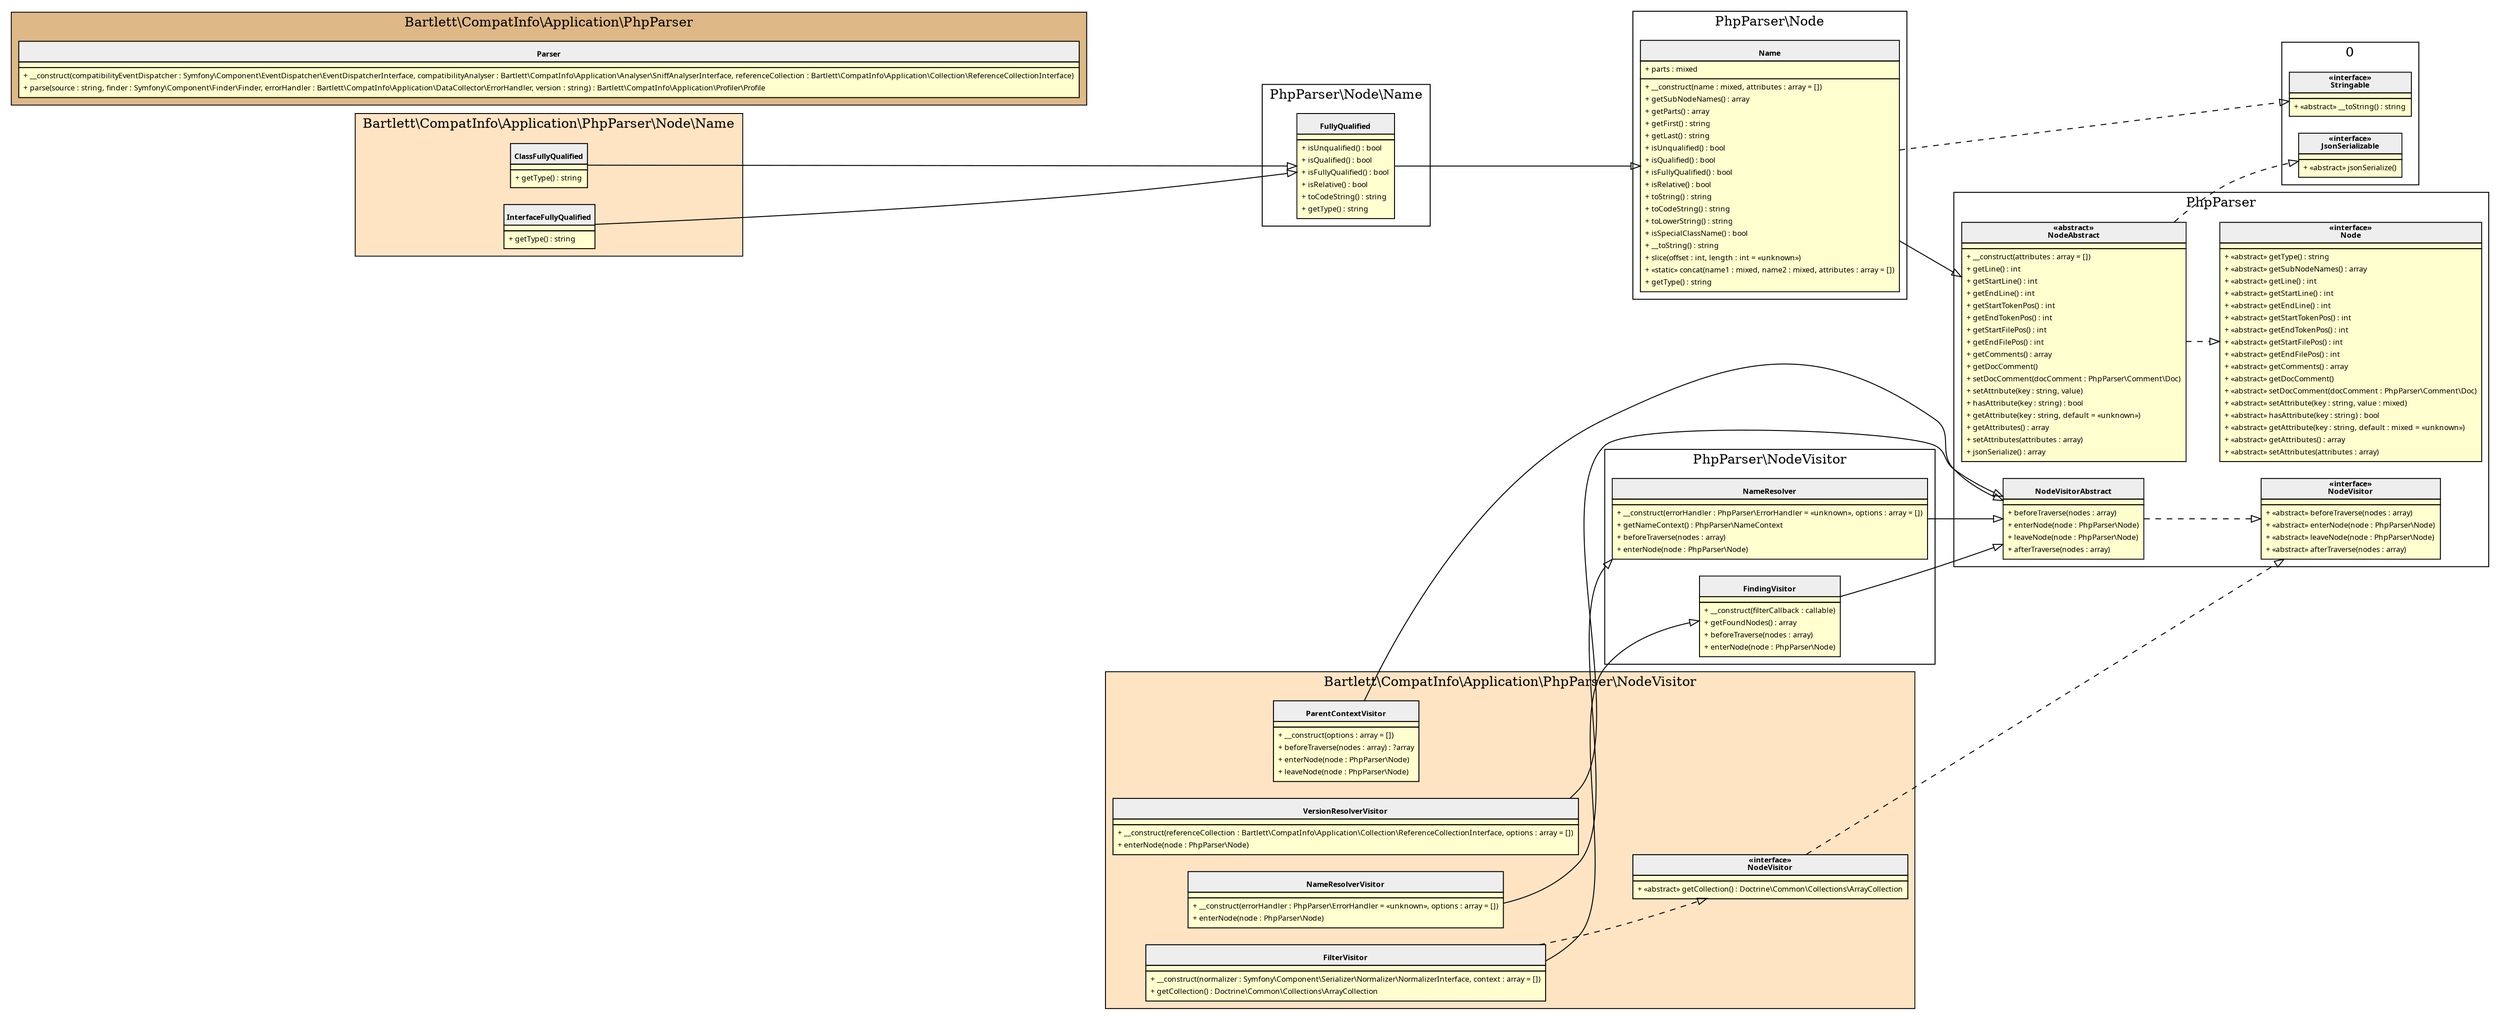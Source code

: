 digraph {
  graph [name="G" overlap="false" rankdir="LR" bgcolor="transparent"]
  node [fontname="Verdana" fontsize=8 shape="none" margin=0 fillcolor="#FEFECE" style="filled"]
  edge [fontname="Verdana" fontsize=8]
  subgraph cluster_0 {
    graph [bgcolor="Bisque"]
    label = "Bartlett\\CompatInfo\\Application\\PhpParser\\Node\\Name"
    "Bartlett\\CompatInfo\\Application\\PhpParser\\Node\\Name\\ClassFullyQualified" [shape="none" label=<
<table cellspacing="0" border="0" cellborder="1">
    <tr><td bgcolor="#eeeeee"><b><br/>ClassFullyQualified</b></td></tr>
    <tr><td></td></tr>
    <tr><td><table border="0" cellspacing="0" cellpadding="2">
    <tr><td align="left">+ getType() : string</td></tr>
</table></td></tr>
</table>>]
    "Bartlett\\CompatInfo\\Application\\PhpParser\\Node\\Name\\InterfaceFullyQualified" [shape="none" label=<
<table cellspacing="0" border="0" cellborder="1">
    <tr><td bgcolor="#eeeeee"><b><br/>InterfaceFullyQualified</b></td></tr>
    <tr><td></td></tr>
    <tr><td><table border="0" cellspacing="0" cellpadding="2">
    <tr><td align="left">+ getType() : string</td></tr>
</table></td></tr>
</table>>]
  }
  subgraph cluster_1 {
    label = "PhpParser\\Node\\Name"
    "PhpParser\\Node\\Name\\FullyQualified" [shape="none" label=<
<table cellspacing="0" border="0" cellborder="1">
    <tr><td bgcolor="#eeeeee"><b><br/>FullyQualified</b></td></tr>
    <tr><td></td></tr>
    <tr><td><table border="0" cellspacing="0" cellpadding="2">
    <tr><td align="left">+ isUnqualified() : bool</td></tr>
    <tr><td align="left">+ isQualified() : bool</td></tr>
    <tr><td align="left">+ isFullyQualified() : bool</td></tr>
    <tr><td align="left">+ isRelative() : bool</td></tr>
    <tr><td align="left">+ toCodeString() : string</td></tr>
    <tr><td align="left">+ getType() : string</td></tr>
</table></td></tr>
</table>>]
  }
  subgraph cluster_2 {
    label = "PhpParser\\Node"
    "PhpParser\\Node\\Name" [shape="none" label=<
<table cellspacing="0" border="0" cellborder="1">
    <tr><td bgcolor="#eeeeee"><b><br/>Name</b></td></tr>
    <tr><td><table border="0" cellspacing="0" cellpadding="2">
    <tr><td align="left">+ parts : mixed</td></tr>
</table></td></tr>
    <tr><td><table border="0" cellspacing="0" cellpadding="2">
    <tr><td align="left">+ __construct(name : mixed, attributes : array = [])</td></tr>
    <tr><td align="left">+ getSubNodeNames() : array</td></tr>
    <tr><td align="left">+ getParts() : array</td></tr>
    <tr><td align="left">+ getFirst() : string</td></tr>
    <tr><td align="left">+ getLast() : string</td></tr>
    <tr><td align="left">+ isUnqualified() : bool</td></tr>
    <tr><td align="left">+ isQualified() : bool</td></tr>
    <tr><td align="left">+ isFullyQualified() : bool</td></tr>
    <tr><td align="left">+ isRelative() : bool</td></tr>
    <tr><td align="left">+ toString() : string</td></tr>
    <tr><td align="left">+ toCodeString() : string</td></tr>
    <tr><td align="left">+ toLowerString() : string</td></tr>
    <tr><td align="left">+ isSpecialClassName() : bool</td></tr>
    <tr><td align="left">+ __toString() : string</td></tr>
    <tr><td align="left">+ slice(offset : int, length : int = «unknown»)</td></tr>
    <tr><td align="left">+ «static» concat(name1 : mixed, name2 : mixed, attributes : array = [])</td></tr>
    <tr><td align="left">+ getType() : string</td></tr>
</table></td></tr>
</table>>]
  }
  subgraph cluster_3 {
    label = "PhpParser"
    "PhpParser\\NodeAbstract" [shape="none" label=<
<table cellspacing="0" border="0" cellborder="1">
    <tr><td bgcolor="#eeeeee"><b>«abstract»<br/>NodeAbstract</b></td></tr>
    <tr><td></td></tr>
    <tr><td><table border="0" cellspacing="0" cellpadding="2">
    <tr><td align="left">+ __construct(attributes : array = [])</td></tr>
    <tr><td align="left">+ getLine() : int</td></tr>
    <tr><td align="left">+ getStartLine() : int</td></tr>
    <tr><td align="left">+ getEndLine() : int</td></tr>
    <tr><td align="left">+ getStartTokenPos() : int</td></tr>
    <tr><td align="left">+ getEndTokenPos() : int</td></tr>
    <tr><td align="left">+ getStartFilePos() : int</td></tr>
    <tr><td align="left">+ getEndFilePos() : int</td></tr>
    <tr><td align="left">+ getComments() : array</td></tr>
    <tr><td align="left">+ getDocComment()</td></tr>
    <tr><td align="left">+ setDocComment(docComment : PhpParser\\Comment\\Doc)</td></tr>
    <tr><td align="left">+ setAttribute(key : string, value)</td></tr>
    <tr><td align="left">+ hasAttribute(key : string) : bool</td></tr>
    <tr><td align="left">+ getAttribute(key : string, default = «unknown»)</td></tr>
    <tr><td align="left">+ getAttributes() : array</td></tr>
    <tr><td align="left">+ setAttributes(attributes : array)</td></tr>
    <tr><td align="left">+ jsonSerialize() : array</td></tr>
</table></td></tr>
</table>>]
    "PhpParser\\Node" [shape="none" label=<
<table cellspacing="0" border="0" cellborder="1">
    <tr><td bgcolor="#eeeeee"><b>«interface»<br/>Node</b></td></tr>
    <tr><td></td></tr>
    <tr><td><table border="0" cellspacing="0" cellpadding="2">
    <tr><td align="left">+ «abstract» getType() : string</td></tr>
    <tr><td align="left">+ «abstract» getSubNodeNames() : array</td></tr>
    <tr><td align="left">+ «abstract» getLine() : int</td></tr>
    <tr><td align="left">+ «abstract» getStartLine() : int</td></tr>
    <tr><td align="left">+ «abstract» getEndLine() : int</td></tr>
    <tr><td align="left">+ «abstract» getStartTokenPos() : int</td></tr>
    <tr><td align="left">+ «abstract» getEndTokenPos() : int</td></tr>
    <tr><td align="left">+ «abstract» getStartFilePos() : int</td></tr>
    <tr><td align="left">+ «abstract» getEndFilePos() : int</td></tr>
    <tr><td align="left">+ «abstract» getComments() : array</td></tr>
    <tr><td align="left">+ «abstract» getDocComment()</td></tr>
    <tr><td align="left">+ «abstract» setDocComment(docComment : PhpParser\\Comment\\Doc)</td></tr>
    <tr><td align="left">+ «abstract» setAttribute(key : string, value : mixed)</td></tr>
    <tr><td align="left">+ «abstract» hasAttribute(key : string) : bool</td></tr>
    <tr><td align="left">+ «abstract» getAttribute(key : string, default : mixed = «unknown»)</td></tr>
    <tr><td align="left">+ «abstract» getAttributes() : array</td></tr>
    <tr><td align="left">+ «abstract» setAttributes(attributes : array)</td></tr>
</table></td></tr>
</table>>]
    "PhpParser\\NodeVisitorAbstract" [shape="none" label=<
<table cellspacing="0" border="0" cellborder="1">
    <tr><td bgcolor="#eeeeee"><b><br/>NodeVisitorAbstract</b></td></tr>
    <tr><td></td></tr>
    <tr><td><table border="0" cellspacing="0" cellpadding="2">
    <tr><td align="left">+ beforeTraverse(nodes : array)</td></tr>
    <tr><td align="left">+ enterNode(node : PhpParser\\Node)</td></tr>
    <tr><td align="left">+ leaveNode(node : PhpParser\\Node)</td></tr>
    <tr><td align="left">+ afterTraverse(nodes : array)</td></tr>
</table></td></tr>
</table>>]
    "PhpParser\\NodeVisitor" [shape="none" label=<
<table cellspacing="0" border="0" cellborder="1">
    <tr><td bgcolor="#eeeeee"><b>«interface»<br/>NodeVisitor</b></td></tr>
    <tr><td></td></tr>
    <tr><td><table border="0" cellspacing="0" cellpadding="2">
    <tr><td align="left">+ «abstract» beforeTraverse(nodes : array)</td></tr>
    <tr><td align="left">+ «abstract» enterNode(node : PhpParser\\Node)</td></tr>
    <tr><td align="left">+ «abstract» leaveNode(node : PhpParser\\Node)</td></tr>
    <tr><td align="left">+ «abstract» afterTraverse(nodes : array)</td></tr>
</table></td></tr>
</table>>]
  }
  subgraph cluster_4 {
    label = 0
    "JsonSerializable" [shape="none" label=<
<table cellspacing="0" border="0" cellborder="1">
    <tr><td bgcolor="#eeeeee"><b>«interface»<br/>JsonSerializable</b></td></tr>
    <tr><td></td></tr>
    <tr><td><table border="0" cellspacing="0" cellpadding="2">
    <tr><td align="left">+ «abstract» jsonSerialize()</td></tr>
</table></td></tr>
</table>>]
    "Stringable" [shape="none" label=<
<table cellspacing="0" border="0" cellborder="1">
    <tr><td bgcolor="#eeeeee"><b>«interface»<br/>Stringable</b></td></tr>
    <tr><td></td></tr>
    <tr><td><table border="0" cellspacing="0" cellpadding="2">
    <tr><td align="left">+ «abstract» __toString() : string</td></tr>
</table></td></tr>
</table>>]
  }
  subgraph cluster_5 {
    graph [bgcolor="Bisque"]
    label = "Bartlett\\CompatInfo\\Application\\PhpParser\\NodeVisitor"
    "Bartlett\\CompatInfo\\Application\\PhpParser\\NodeVisitor\\FilterVisitor" [shape="none" label=<
<table cellspacing="0" border="0" cellborder="1">
    <tr><td bgcolor="#eeeeee"><b><br/>FilterVisitor</b></td></tr>
    <tr><td></td></tr>
    <tr><td><table border="0" cellspacing="0" cellpadding="2">
    <tr><td align="left">+ __construct(normalizer : Symfony\\Component\\Serializer\\Normalizer\\NormalizerInterface, context : array = [])</td></tr>
    <tr><td align="left">+ getCollection() : Doctrine\\Common\\Collections\\ArrayCollection</td></tr>
</table></td></tr>
</table>>]
    "Bartlett\\CompatInfo\\Application\\PhpParser\\NodeVisitor\\NodeVisitor" [shape="none" label=<
<table cellspacing="0" border="0" cellborder="1">
    <tr><td bgcolor="#eeeeee"><b>«interface»<br/>NodeVisitor</b></td></tr>
    <tr><td></td></tr>
    <tr><td><table border="0" cellspacing="0" cellpadding="2">
    <tr><td align="left">+ «abstract» getCollection() : Doctrine\\Common\\Collections\\ArrayCollection</td></tr>
</table></td></tr>
</table>>]
    "Bartlett\\CompatInfo\\Application\\PhpParser\\NodeVisitor\\NameResolverVisitor" [shape="none" label=<
<table cellspacing="0" border="0" cellborder="1">
    <tr><td bgcolor="#eeeeee"><b><br/>NameResolverVisitor</b></td></tr>
    <tr><td></td></tr>
    <tr><td><table border="0" cellspacing="0" cellpadding="2">
    <tr><td align="left">+ __construct(errorHandler : PhpParser\\ErrorHandler = «unknown», options : array = [])</td></tr>
    <tr><td align="left">+ enterNode(node : PhpParser\\Node)</td></tr>
</table></td></tr>
</table>>]
    "Bartlett\\CompatInfo\\Application\\PhpParser\\NodeVisitor\\ParentContextVisitor" [shape="none" label=<
<table cellspacing="0" border="0" cellborder="1">
    <tr><td bgcolor="#eeeeee"><b><br/>ParentContextVisitor</b></td></tr>
    <tr><td></td></tr>
    <tr><td><table border="0" cellspacing="0" cellpadding="2">
    <tr><td align="left">+ __construct(options : array = [])</td></tr>
    <tr><td align="left">+ beforeTraverse(nodes : array) : ?array</td></tr>
    <tr><td align="left">+ enterNode(node : PhpParser\\Node)</td></tr>
    <tr><td align="left">+ leaveNode(node : PhpParser\\Node)</td></tr>
</table></td></tr>
</table>>]
    "Bartlett\\CompatInfo\\Application\\PhpParser\\NodeVisitor\\VersionResolverVisitor" [shape="none" label=<
<table cellspacing="0" border="0" cellborder="1">
    <tr><td bgcolor="#eeeeee"><b><br/>VersionResolverVisitor</b></td></tr>
    <tr><td></td></tr>
    <tr><td><table border="0" cellspacing="0" cellpadding="2">
    <tr><td align="left">+ __construct(referenceCollection : Bartlett\\CompatInfo\\Application\\Collection\\ReferenceCollectionInterface, options : array = [])</td></tr>
    <tr><td align="left">+ enterNode(node : PhpParser\\Node)</td></tr>
</table></td></tr>
</table>>]
  }
  subgraph cluster_6 {
    label = "PhpParser\\NodeVisitor"
    "PhpParser\\NodeVisitor\\FindingVisitor" [shape="none" label=<
<table cellspacing="0" border="0" cellborder="1">
    <tr><td bgcolor="#eeeeee"><b><br/>FindingVisitor</b></td></tr>
    <tr><td></td></tr>
    <tr><td><table border="0" cellspacing="0" cellpadding="2">
    <tr><td align="left">+ __construct(filterCallback : callable)</td></tr>
    <tr><td align="left">+ getFoundNodes() : array</td></tr>
    <tr><td align="left">+ beforeTraverse(nodes : array)</td></tr>
    <tr><td align="left">+ enterNode(node : PhpParser\\Node)</td></tr>
</table></td></tr>
</table>>]
    "PhpParser\\NodeVisitor\\NameResolver" [shape="none" label=<
<table cellspacing="0" border="0" cellborder="1">
    <tr><td bgcolor="#eeeeee"><b><br/>NameResolver</b></td></tr>
    <tr><td></td></tr>
    <tr><td><table border="0" cellspacing="0" cellpadding="2">
    <tr><td align="left">+ __construct(errorHandler : PhpParser\\ErrorHandler = «unknown», options : array = [])</td></tr>
    <tr><td align="left">+ getNameContext() : PhpParser\\NameContext</td></tr>
    <tr><td align="left">+ beforeTraverse(nodes : array)</td></tr>
    <tr><td align="left">+ enterNode(node : PhpParser\\Node)</td></tr>
</table></td></tr>
</table>>]
  }
  subgraph cluster_7 {
    graph [bgcolor="BurlyWood"]
    label = "Bartlett\\CompatInfo\\Application\\PhpParser"
    "Bartlett\\CompatInfo\\Application\\PhpParser\\Parser" [shape="none" label=<
<table cellspacing="0" border="0" cellborder="1">
    <tr><td bgcolor="#eeeeee"><b><br/>Parser</b></td></tr>
    <tr><td></td></tr>
    <tr><td><table border="0" cellspacing="0" cellpadding="2">
    <tr><td align="left">+ __construct(compatibilityEventDispatcher : Symfony\\Component\\EventDispatcher\\EventDispatcherInterface, compatibilityAnalyser : Bartlett\\CompatInfo\\Application\\Analyser\\SniffAnalyserInterface, referenceCollection : Bartlett\\CompatInfo\\Application\\Collection\\ReferenceCollectionInterface)</td></tr>
    <tr><td align="left">+ parse(source : string, finder : Symfony\\Component\\Finder\\Finder, errorHandler : Bartlett\\CompatInfo\\Application\\DataCollector\\ErrorHandler, version : string) : Bartlett\\CompatInfo\\Application\\Profiler\\Profile</td></tr>
</table></td></tr>
</table>>]
  }
  "PhpParser\\NodeAbstract" -> "PhpParser\\Node" [arrowhead="empty" style="dashed"]
  "PhpParser\\NodeAbstract" -> "JsonSerializable" [arrowhead="empty" style="dashed"]
  "PhpParser\\Node\\Name" -> "PhpParser\\NodeAbstract" [arrowhead="empty" style="filled"]
  "PhpParser\\Node\\Name" -> "Stringable" [arrowhead="empty" style="dashed"]
  "PhpParser\\Node\\Name\\FullyQualified" -> "PhpParser\\Node\\Name" [arrowhead="empty" style="filled"]
  "Bartlett\\CompatInfo\\Application\\PhpParser\\Node\\Name\\ClassFullyQualified" -> "PhpParser\\Node\\Name\\FullyQualified" [arrowhead="empty" style="filled"]
  "Bartlett\\CompatInfo\\Application\\PhpParser\\Node\\Name\\InterfaceFullyQualified" -> "PhpParser\\Node\\Name\\FullyQualified" [arrowhead="empty" style="filled"]
  "PhpParser\\NodeVisitorAbstract" -> "PhpParser\\NodeVisitor" [arrowhead="empty" style="dashed"]
  "PhpParser\\NodeVisitor\\FindingVisitor" -> "PhpParser\\NodeVisitorAbstract" [arrowhead="empty" style="filled"]
  "Bartlett\\CompatInfo\\Application\\PhpParser\\NodeVisitor\\FilterVisitor" -> "PhpParser\\NodeVisitor\\FindingVisitor" [arrowhead="empty" style="filled"]
  "Bartlett\\CompatInfo\\Application\\PhpParser\\NodeVisitor\\NodeVisitor" -> "PhpParser\\NodeVisitor" [arrowhead="empty" style="dashed"]
  "Bartlett\\CompatInfo\\Application\\PhpParser\\NodeVisitor\\FilterVisitor" -> "Bartlett\\CompatInfo\\Application\\PhpParser\\NodeVisitor\\NodeVisitor" [arrowhead="empty" style="dashed"]
  "PhpParser\\NodeVisitor\\NameResolver" -> "PhpParser\\NodeVisitorAbstract" [arrowhead="empty" style="filled"]
  "Bartlett\\CompatInfo\\Application\\PhpParser\\NodeVisitor\\NameResolverVisitor" -> "PhpParser\\NodeVisitor\\NameResolver" [arrowhead="empty" style="filled"]
  "Bartlett\\CompatInfo\\Application\\PhpParser\\NodeVisitor\\ParentContextVisitor" -> "PhpParser\\NodeVisitorAbstract" [arrowhead="empty" style="filled"]
  "Bartlett\\CompatInfo\\Application\\PhpParser\\NodeVisitor\\VersionResolverVisitor" -> "PhpParser\\NodeVisitorAbstract" [arrowhead="empty" style="filled"]
}
